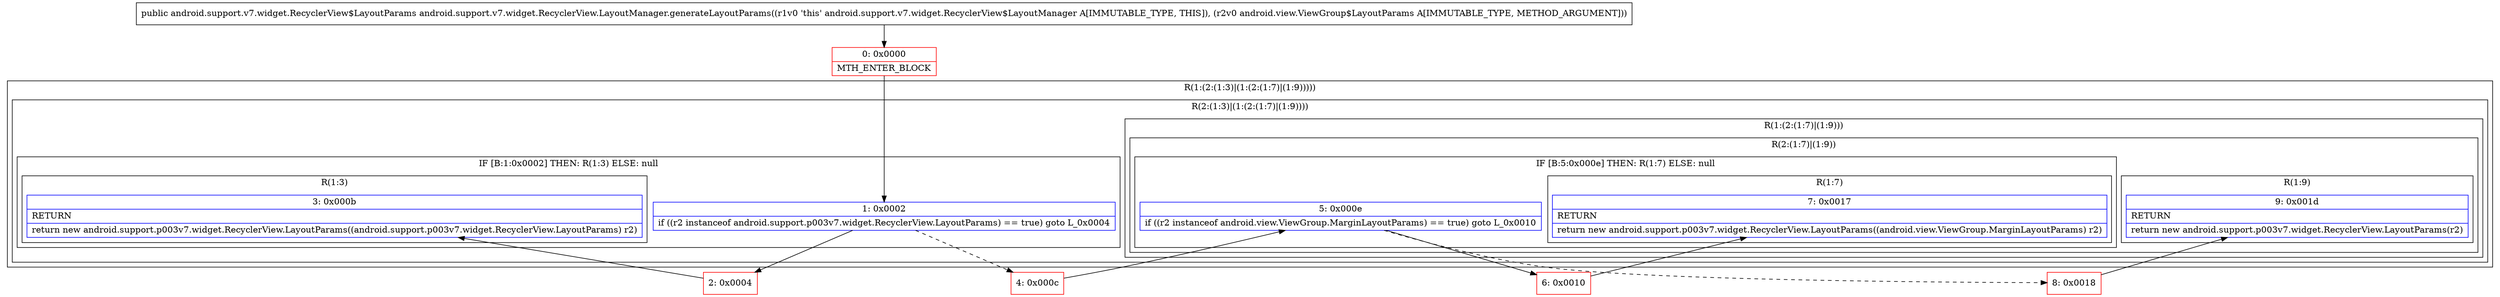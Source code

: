 digraph "CFG forandroid.support.v7.widget.RecyclerView.LayoutManager.generateLayoutParams(Landroid\/view\/ViewGroup$LayoutParams;)Landroid\/support\/v7\/widget\/RecyclerView$LayoutParams;" {
subgraph cluster_Region_1075825101 {
label = "R(1:(2:(1:3)|(1:(2:(1:7)|(1:9)))))";
node [shape=record,color=blue];
subgraph cluster_Region_547365699 {
label = "R(2:(1:3)|(1:(2:(1:7)|(1:9))))";
node [shape=record,color=blue];
subgraph cluster_IfRegion_450280464 {
label = "IF [B:1:0x0002] THEN: R(1:3) ELSE: null";
node [shape=record,color=blue];
Node_1 [shape=record,label="{1\:\ 0x0002|if ((r2 instanceof android.support.p003v7.widget.RecyclerView.LayoutParams) == true) goto L_0x0004\l}"];
subgraph cluster_Region_760842474 {
label = "R(1:3)";
node [shape=record,color=blue];
Node_3 [shape=record,label="{3\:\ 0x000b|RETURN\l|return new android.support.p003v7.widget.RecyclerView.LayoutParams((android.support.p003v7.widget.RecyclerView.LayoutParams) r2)\l}"];
}
}
subgraph cluster_Region_322333997 {
label = "R(1:(2:(1:7)|(1:9)))";
node [shape=record,color=blue];
subgraph cluster_Region_850263603 {
label = "R(2:(1:7)|(1:9))";
node [shape=record,color=blue];
subgraph cluster_IfRegion_490005066 {
label = "IF [B:5:0x000e] THEN: R(1:7) ELSE: null";
node [shape=record,color=blue];
Node_5 [shape=record,label="{5\:\ 0x000e|if ((r2 instanceof android.view.ViewGroup.MarginLayoutParams) == true) goto L_0x0010\l}"];
subgraph cluster_Region_2085300190 {
label = "R(1:7)";
node [shape=record,color=blue];
Node_7 [shape=record,label="{7\:\ 0x0017|RETURN\l|return new android.support.p003v7.widget.RecyclerView.LayoutParams((android.view.ViewGroup.MarginLayoutParams) r2)\l}"];
}
}
subgraph cluster_Region_1546941055 {
label = "R(1:9)";
node [shape=record,color=blue];
Node_9 [shape=record,label="{9\:\ 0x001d|RETURN\l|return new android.support.p003v7.widget.RecyclerView.LayoutParams(r2)\l}"];
}
}
}
}
}
Node_0 [shape=record,color=red,label="{0\:\ 0x0000|MTH_ENTER_BLOCK\l}"];
Node_2 [shape=record,color=red,label="{2\:\ 0x0004}"];
Node_4 [shape=record,color=red,label="{4\:\ 0x000c}"];
Node_6 [shape=record,color=red,label="{6\:\ 0x0010}"];
Node_8 [shape=record,color=red,label="{8\:\ 0x0018}"];
MethodNode[shape=record,label="{public android.support.v7.widget.RecyclerView$LayoutParams android.support.v7.widget.RecyclerView.LayoutManager.generateLayoutParams((r1v0 'this' android.support.v7.widget.RecyclerView$LayoutManager A[IMMUTABLE_TYPE, THIS]), (r2v0 android.view.ViewGroup$LayoutParams A[IMMUTABLE_TYPE, METHOD_ARGUMENT])) }"];
MethodNode -> Node_0;
Node_1 -> Node_2;
Node_1 -> Node_4[style=dashed];
Node_5 -> Node_6;
Node_5 -> Node_8[style=dashed];
Node_0 -> Node_1;
Node_2 -> Node_3;
Node_4 -> Node_5;
Node_6 -> Node_7;
Node_8 -> Node_9;
}

